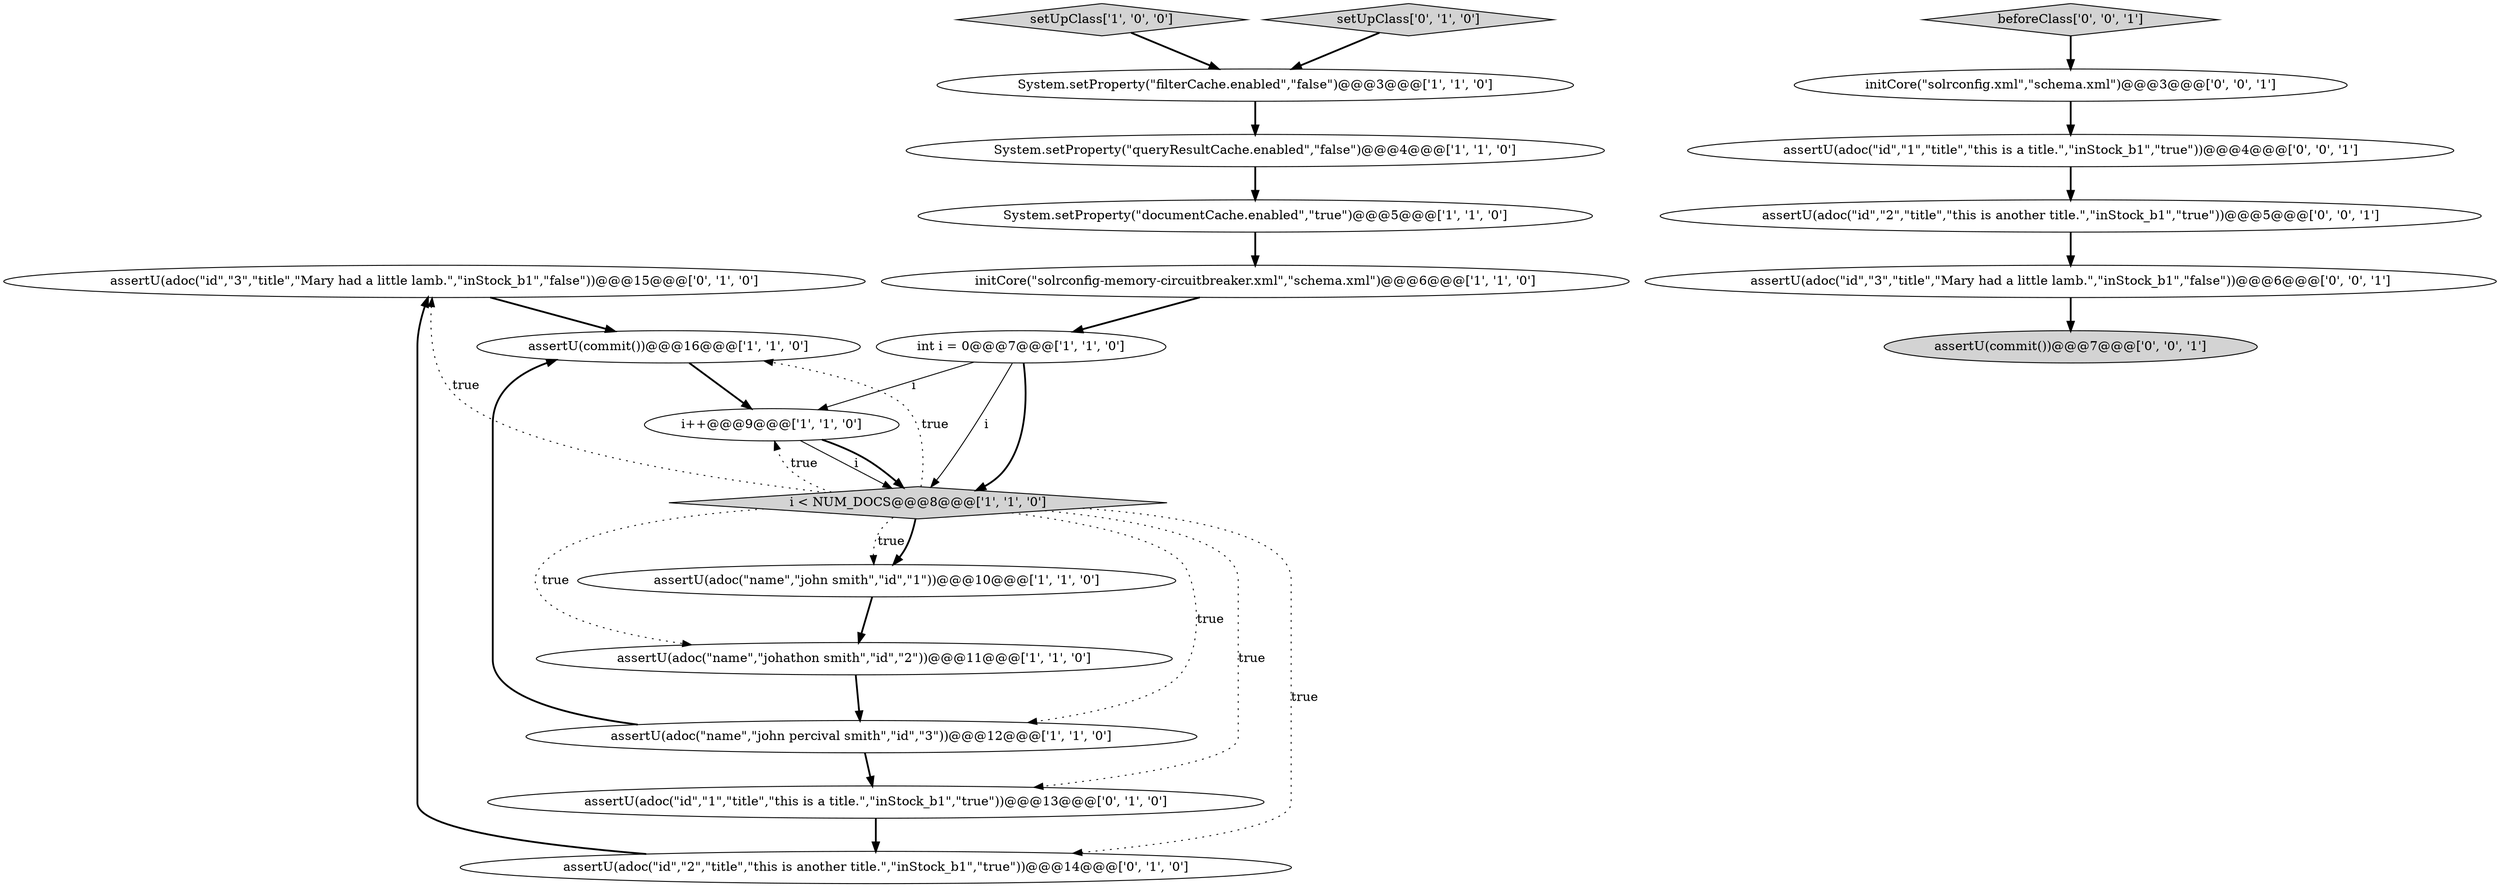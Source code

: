 digraph {
13 [style = filled, label = "assertU(adoc(\"id\",\"3\",\"title\",\"Mary had a little lamb.\",\"inStock_b1\",\"false\"))@@@15@@@['0', '1', '0']", fillcolor = white, shape = ellipse image = "AAA1AAABBB2BBB"];
6 [style = filled, label = "i++@@@9@@@['1', '1', '0']", fillcolor = white, shape = ellipse image = "AAA0AAABBB1BBB"];
4 [style = filled, label = "System.setProperty(\"filterCache.enabled\",\"false\")@@@3@@@['1', '1', '0']", fillcolor = white, shape = ellipse image = "AAA0AAABBB1BBB"];
21 [style = filled, label = "initCore(\"solrconfig.xml\",\"schema.xml\")@@@3@@@['0', '0', '1']", fillcolor = white, shape = ellipse image = "AAA0AAABBB3BBB"];
3 [style = filled, label = "assertU(adoc(\"name\",\"john percival smith\",\"id\",\"3\"))@@@12@@@['1', '1', '0']", fillcolor = white, shape = ellipse image = "AAA0AAABBB1BBB"];
19 [style = filled, label = "assertU(adoc(\"id\",\"2\",\"title\",\"this is another title.\",\"inStock_b1\",\"true\"))@@@5@@@['0', '0', '1']", fillcolor = white, shape = ellipse image = "AAA0AAABBB3BBB"];
5 [style = filled, label = "System.setProperty(\"queryResultCache.enabled\",\"false\")@@@4@@@['1', '1', '0']", fillcolor = white, shape = ellipse image = "AAA0AAABBB1BBB"];
7 [style = filled, label = "assertU(commit())@@@16@@@['1', '1', '0']", fillcolor = white, shape = ellipse image = "AAA0AAABBB1BBB"];
14 [style = filled, label = "assertU(adoc(\"id\",\"1\",\"title\",\"this is a title.\",\"inStock_b1\",\"true\"))@@@13@@@['0', '1', '0']", fillcolor = white, shape = ellipse image = "AAA1AAABBB2BBB"];
8 [style = filled, label = "assertU(adoc(\"name\",\"john smith\",\"id\",\"1\"))@@@10@@@['1', '1', '0']", fillcolor = white, shape = ellipse image = "AAA0AAABBB1BBB"];
11 [style = filled, label = "setUpClass['1', '0', '0']", fillcolor = lightgray, shape = diamond image = "AAA0AAABBB1BBB"];
15 [style = filled, label = "setUpClass['0', '1', '0']", fillcolor = lightgray, shape = diamond image = "AAA0AAABBB2BBB"];
1 [style = filled, label = "i < NUM_DOCS@@@8@@@['1', '1', '0']", fillcolor = lightgray, shape = diamond image = "AAA0AAABBB1BBB"];
18 [style = filled, label = "assertU(adoc(\"id\",\"1\",\"title\",\"this is a title.\",\"inStock_b1\",\"true\"))@@@4@@@['0', '0', '1']", fillcolor = white, shape = ellipse image = "AAA0AAABBB3BBB"];
0 [style = filled, label = "System.setProperty(\"documentCache.enabled\",\"true\")@@@5@@@['1', '1', '0']", fillcolor = white, shape = ellipse image = "AAA0AAABBB1BBB"];
20 [style = filled, label = "assertU(adoc(\"id\",\"3\",\"title\",\"Mary had a little lamb.\",\"inStock_b1\",\"false\"))@@@6@@@['0', '0', '1']", fillcolor = white, shape = ellipse image = "AAA0AAABBB3BBB"];
2 [style = filled, label = "int i = 0@@@7@@@['1', '1', '0']", fillcolor = white, shape = ellipse image = "AAA0AAABBB1BBB"];
17 [style = filled, label = "assertU(commit())@@@7@@@['0', '0', '1']", fillcolor = lightgray, shape = ellipse image = "AAA0AAABBB3BBB"];
9 [style = filled, label = "assertU(adoc(\"name\",\"johathon smith\",\"id\",\"2\"))@@@11@@@['1', '1', '0']", fillcolor = white, shape = ellipse image = "AAA0AAABBB1BBB"];
16 [style = filled, label = "beforeClass['0', '0', '1']", fillcolor = lightgray, shape = diamond image = "AAA0AAABBB3BBB"];
12 [style = filled, label = "assertU(adoc(\"id\",\"2\",\"title\",\"this is another title.\",\"inStock_b1\",\"true\"))@@@14@@@['0', '1', '0']", fillcolor = white, shape = ellipse image = "AAA1AAABBB2BBB"];
10 [style = filled, label = "initCore(\"solrconfig-memory-circuitbreaker.xml\",\"schema.xml\")@@@6@@@['1', '1', '0']", fillcolor = white, shape = ellipse image = "AAA0AAABBB1BBB"];
11->4 [style = bold, label=""];
3->14 [style = bold, label=""];
13->7 [style = bold, label=""];
8->9 [style = bold, label=""];
10->2 [style = bold, label=""];
1->8 [style = dotted, label="true"];
1->9 [style = dotted, label="true"];
19->20 [style = bold, label=""];
4->5 [style = bold, label=""];
15->4 [style = bold, label=""];
1->8 [style = bold, label=""];
9->3 [style = bold, label=""];
7->6 [style = bold, label=""];
1->7 [style = dotted, label="true"];
14->12 [style = bold, label=""];
1->6 [style = dotted, label="true"];
3->7 [style = bold, label=""];
12->13 [style = bold, label=""];
0->10 [style = bold, label=""];
6->1 [style = solid, label="i"];
5->0 [style = bold, label=""];
16->21 [style = bold, label=""];
1->3 [style = dotted, label="true"];
2->6 [style = solid, label="i"];
18->19 [style = bold, label=""];
21->18 [style = bold, label=""];
1->13 [style = dotted, label="true"];
2->1 [style = bold, label=""];
1->12 [style = dotted, label="true"];
20->17 [style = bold, label=""];
1->14 [style = dotted, label="true"];
6->1 [style = bold, label=""];
2->1 [style = solid, label="i"];
}
